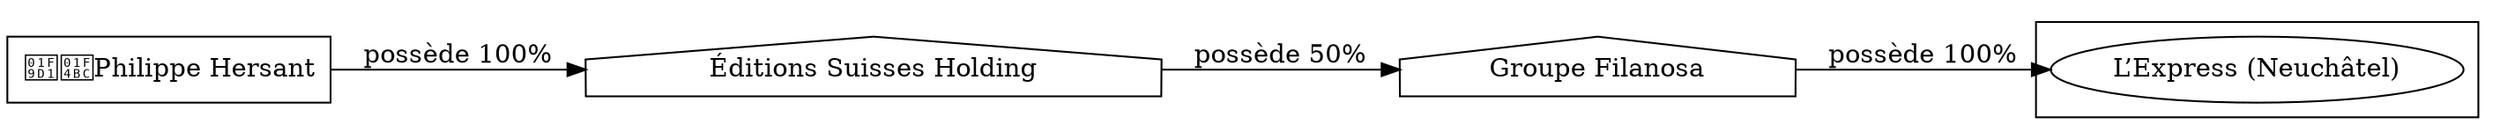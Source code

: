 digraph {
  rankdir=LR;
  subgraph roots {
    
      "philippe-hersant-292"[label="🧑‍💼Philippe Hersant" shape=box]
    
  }

  
    "groupe-filanosa-295"[label="Groupe Filanosa" shape=house]
  
    "editions-suisses-holding-293"[label="Éditions Suisses Holding" shape=house]
  

  subgraph clusterLeaves {
    
      "l-express-neuchatel-298"[label="L’Express (Neuchâtel)"]
    
  }

  
    "groupe-filanosa-295" -> "l-express-neuchatel-298" [
      label="possède 100%"
    ]
  
    "editions-suisses-holding-293" -> "groupe-filanosa-295" [
      label="possède 50%"
    ]
  
    "philippe-hersant-292" -> "editions-suisses-holding-293" [
      label="possède 100%"
    ]
  
}

